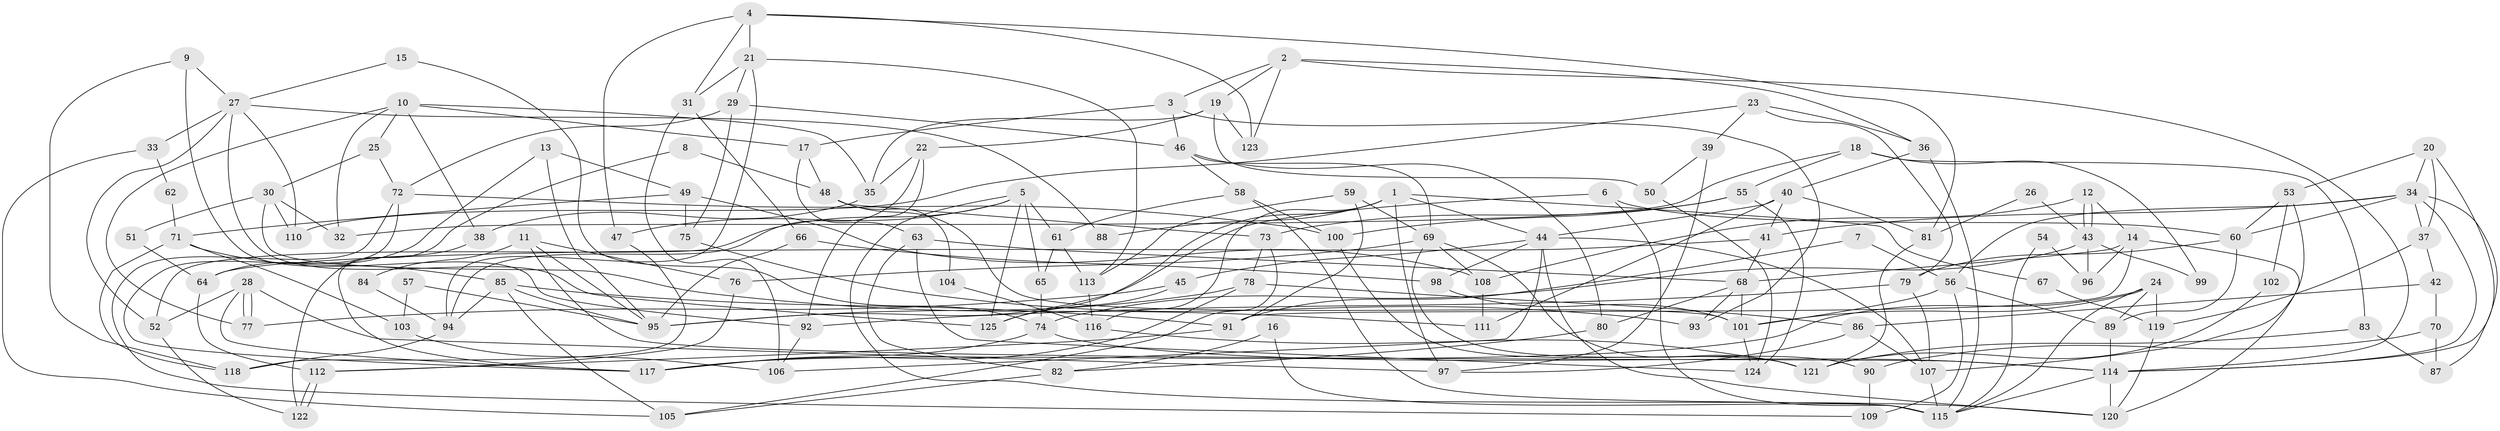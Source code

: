 // coarse degree distribution, {6: 0.15789473684210525, 7: 0.13157894736842105, 2: 0.07894736842105263, 5: 0.2236842105263158, 4: 0.15789473684210525, 3: 0.15789473684210525, 8: 0.02631578947368421, 12: 0.013157894736842105, 10: 0.013157894736842105, 9: 0.039473684210526314}
// Generated by graph-tools (version 1.1) at 2025/41/03/06/25 10:41:58]
// undirected, 125 vertices, 250 edges
graph export_dot {
graph [start="1"]
  node [color=gray90,style=filled];
  1;
  2;
  3;
  4;
  5;
  6;
  7;
  8;
  9;
  10;
  11;
  12;
  13;
  14;
  15;
  16;
  17;
  18;
  19;
  20;
  21;
  22;
  23;
  24;
  25;
  26;
  27;
  28;
  29;
  30;
  31;
  32;
  33;
  34;
  35;
  36;
  37;
  38;
  39;
  40;
  41;
  42;
  43;
  44;
  45;
  46;
  47;
  48;
  49;
  50;
  51;
  52;
  53;
  54;
  55;
  56;
  57;
  58;
  59;
  60;
  61;
  62;
  63;
  64;
  65;
  66;
  67;
  68;
  69;
  70;
  71;
  72;
  73;
  74;
  75;
  76;
  77;
  78;
  79;
  80;
  81;
  82;
  83;
  84;
  85;
  86;
  87;
  88;
  89;
  90;
  91;
  92;
  93;
  94;
  95;
  96;
  97;
  98;
  99;
  100;
  101;
  102;
  103;
  104;
  105;
  106;
  107;
  108;
  109;
  110;
  111;
  112;
  113;
  114;
  115;
  116;
  117;
  118;
  119;
  120;
  121;
  122;
  123;
  124;
  125;
  1 -- 97;
  1 -- 44;
  1 -- 67;
  1 -- 88;
  1 -- 116;
  1 -- 125;
  2 -- 3;
  2 -- 114;
  2 -- 19;
  2 -- 36;
  2 -- 123;
  3 -- 93;
  3 -- 46;
  3 -- 17;
  4 -- 21;
  4 -- 123;
  4 -- 31;
  4 -- 47;
  4 -- 81;
  5 -- 125;
  5 -- 61;
  5 -- 47;
  5 -- 52;
  5 -- 65;
  5 -- 120;
  6 -- 95;
  6 -- 115;
  6 -- 60;
  7 -- 56;
  7 -- 91;
  8 -- 122;
  8 -- 48;
  9 -- 27;
  9 -- 92;
  9 -- 118;
  10 -- 38;
  10 -- 35;
  10 -- 17;
  10 -- 25;
  10 -- 32;
  10 -- 77;
  11 -- 114;
  11 -- 76;
  11 -- 84;
  11 -- 95;
  12 -- 43;
  12 -- 43;
  12 -- 14;
  12 -- 108;
  13 -- 49;
  13 -- 64;
  13 -- 95;
  14 -- 120;
  14 -- 68;
  14 -- 91;
  14 -- 96;
  15 -- 27;
  15 -- 74;
  16 -- 82;
  16 -- 115;
  17 -- 48;
  17 -- 63;
  18 -- 55;
  18 -- 32;
  18 -- 83;
  18 -- 99;
  19 -- 22;
  19 -- 35;
  19 -- 50;
  19 -- 123;
  20 -- 114;
  20 -- 34;
  20 -- 37;
  20 -- 53;
  21 -- 31;
  21 -- 29;
  21 -- 94;
  21 -- 113;
  22 -- 92;
  22 -- 94;
  22 -- 35;
  23 -- 36;
  23 -- 79;
  23 -- 39;
  23 -- 110;
  24 -- 119;
  24 -- 117;
  24 -- 89;
  24 -- 101;
  24 -- 115;
  25 -- 72;
  25 -- 30;
  26 -- 81;
  26 -- 43;
  27 -- 52;
  27 -- 125;
  27 -- 33;
  27 -- 88;
  27 -- 110;
  28 -- 97;
  28 -- 77;
  28 -- 77;
  28 -- 52;
  28 -- 117;
  29 -- 72;
  29 -- 46;
  29 -- 75;
  30 -- 110;
  30 -- 32;
  30 -- 51;
  30 -- 111;
  31 -- 66;
  31 -- 106;
  33 -- 105;
  33 -- 62;
  34 -- 56;
  34 -- 60;
  34 -- 37;
  34 -- 41;
  34 -- 87;
  34 -- 114;
  35 -- 38;
  36 -- 115;
  36 -- 40;
  37 -- 42;
  37 -- 119;
  38 -- 117;
  39 -- 50;
  39 -- 97;
  40 -- 41;
  40 -- 44;
  40 -- 81;
  40 -- 111;
  41 -- 68;
  41 -- 64;
  42 -- 86;
  42 -- 70;
  43 -- 74;
  43 -- 96;
  43 -- 99;
  44 -- 120;
  44 -- 45;
  44 -- 98;
  44 -- 106;
  44 -- 107;
  45 -- 77;
  45 -- 125;
  46 -- 58;
  46 -- 69;
  46 -- 80;
  47 -- 118;
  48 -- 101;
  48 -- 73;
  48 -- 104;
  49 -- 108;
  49 -- 71;
  49 -- 75;
  50 -- 124;
  51 -- 64;
  52 -- 122;
  53 -- 107;
  53 -- 60;
  53 -- 102;
  54 -- 96;
  54 -- 115;
  55 -- 124;
  55 -- 73;
  55 -- 100;
  56 -- 89;
  56 -- 109;
  56 -- 101;
  57 -- 103;
  57 -- 95;
  58 -- 100;
  58 -- 115;
  58 -- 61;
  59 -- 91;
  59 -- 113;
  59 -- 69;
  60 -- 79;
  60 -- 89;
  61 -- 113;
  61 -- 65;
  62 -- 71;
  63 -- 68;
  63 -- 82;
  63 -- 124;
  64 -- 112;
  65 -- 74;
  66 -- 98;
  66 -- 95;
  67 -- 119;
  68 -- 80;
  68 -- 101;
  68 -- 93;
  69 -- 108;
  69 -- 76;
  69 -- 90;
  69 -- 121;
  70 -- 87;
  70 -- 90;
  71 -- 118;
  71 -- 85;
  71 -- 103;
  72 -- 100;
  72 -- 117;
  72 -- 109;
  73 -- 78;
  73 -- 105;
  74 -- 114;
  74 -- 117;
  75 -- 93;
  76 -- 112;
  78 -- 117;
  78 -- 95;
  78 -- 86;
  79 -- 107;
  79 -- 92;
  80 -- 82;
  81 -- 121;
  82 -- 105;
  83 -- 121;
  83 -- 87;
  84 -- 94;
  85 -- 94;
  85 -- 95;
  85 -- 91;
  85 -- 105;
  86 -- 107;
  86 -- 97;
  89 -- 114;
  90 -- 109;
  91 -- 112;
  92 -- 106;
  94 -- 118;
  98 -- 101;
  100 -- 121;
  101 -- 124;
  102 -- 121;
  103 -- 106;
  104 -- 116;
  107 -- 115;
  108 -- 111;
  112 -- 122;
  112 -- 122;
  113 -- 116;
  114 -- 115;
  114 -- 120;
  116 -- 121;
  119 -- 120;
}
